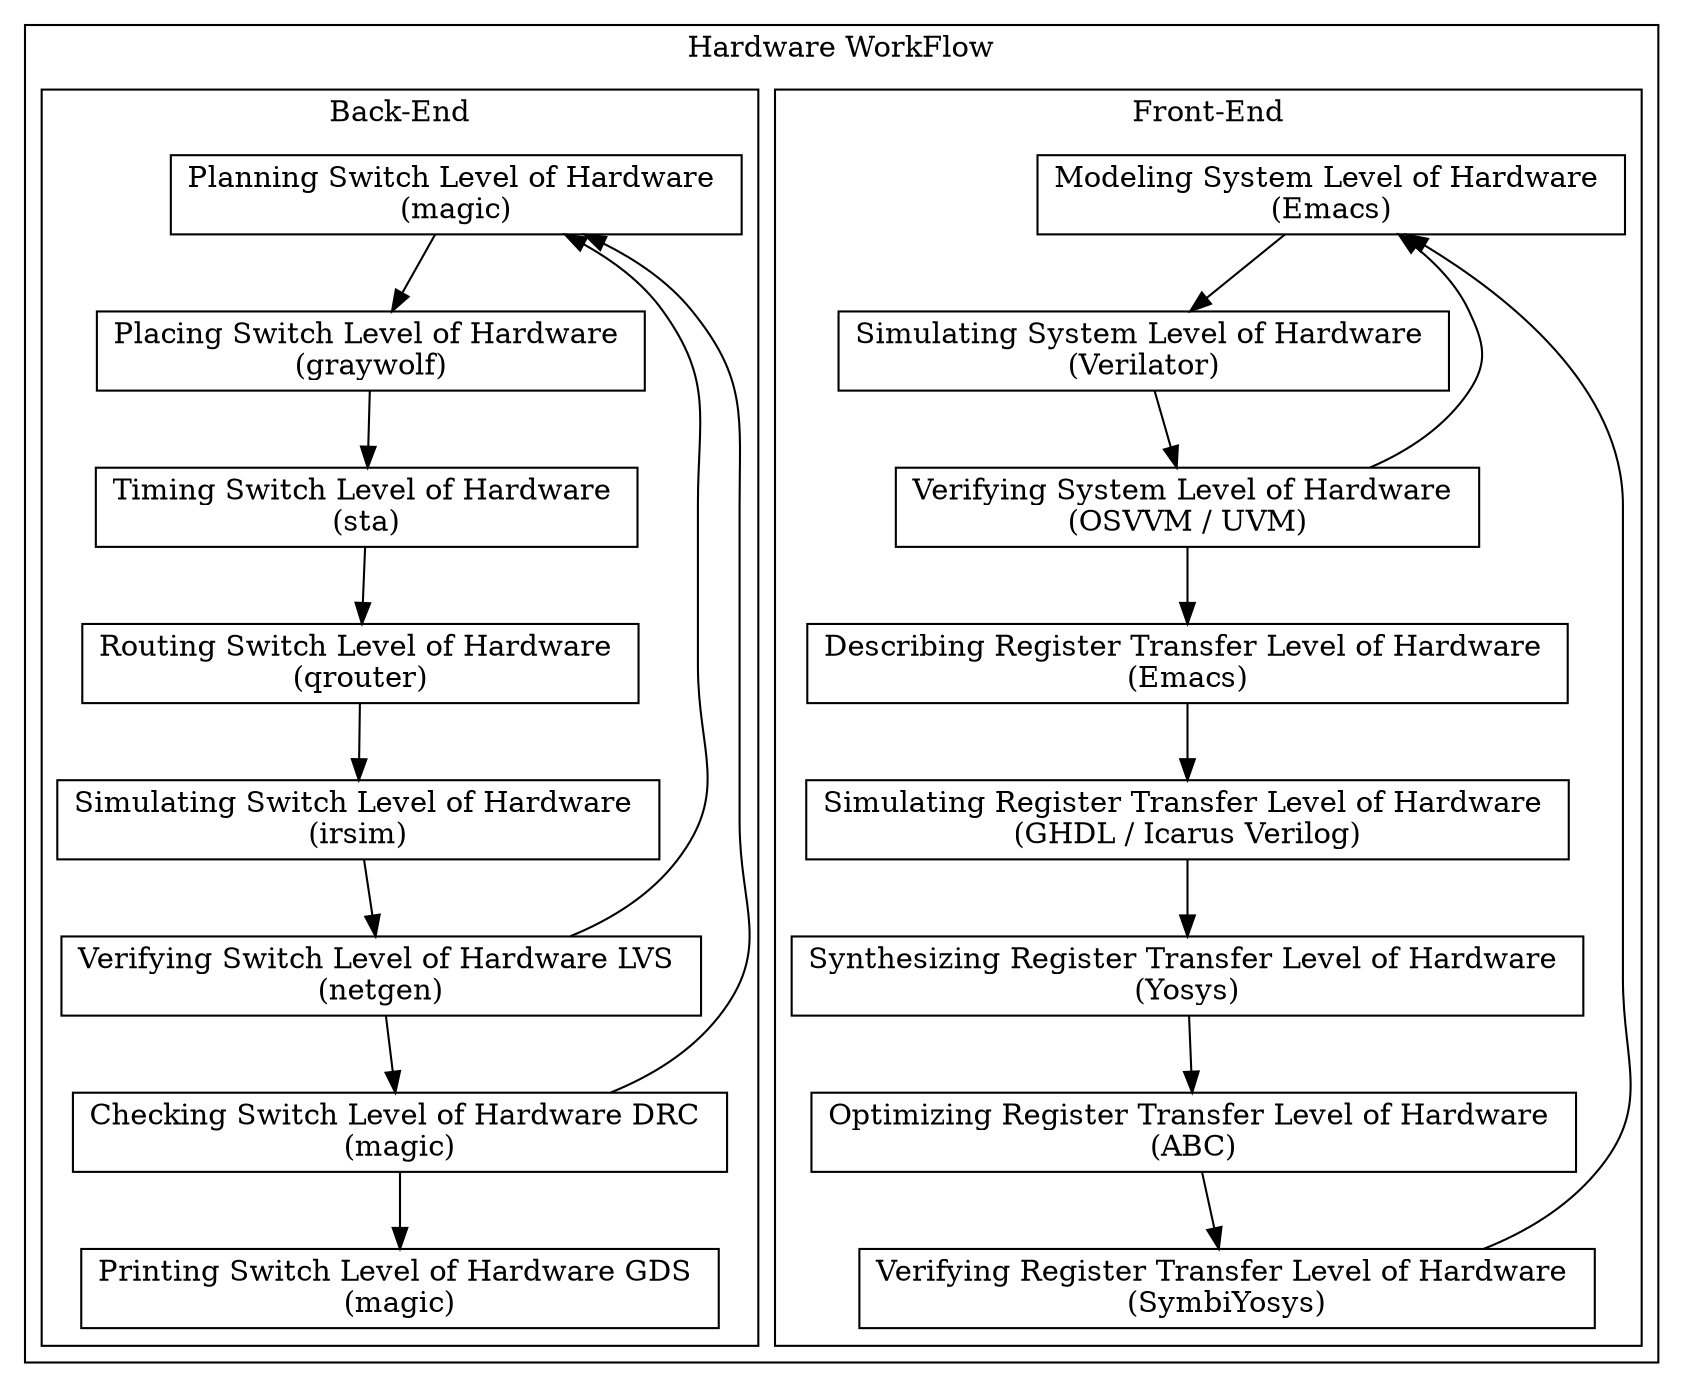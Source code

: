 digraph Project {
  // Introduction
  node[shape=record];

  // Blocks
  subgraph "cluster HardwareWorkFlow" { label = "Hardware WorkFlow";
    subgraph "cluster FrontEnd" { label = "Front-End";
      Modeling_SLH[label="Modeling System Level of Hardware \n(Emacs)"];
      Simulating_SLH[label="Simulating System Level of Hardware \n(Verilator)"];
      Verifying_SLH[label="Verifying System Level of Hardware \n(OSVVM / UVM)"];
      Describing_RTL[label="Describing Register Transfer Level of Hardware \n(Emacs)"];
      Simulating_RTL[label="Simulating Register Transfer Level of Hardware \n(GHDL / Icarus Verilog)"];
      Synthesizing_RTL[label="Synthesizing Register Transfer Level of Hardware \n(Yosys)"];
      Optimizing_RTL[label="Optimizing Register Transfer Level of Hardware \n(ABC)"];
      Verifying_RTL[label="Verifying Register Transfer Level of Hardware \n(SymbiYosys)"];
    }

    subgraph "cluster BackEnd" { label = "Back-End";
      Planning_SLH[label="Planning Switch Level of Hardware \n(magic)"];
      Placing_SLH[label="Placing Switch Level of Hardware \n(graywolf)"];
      Timing_SLH[label="Timing Switch Level of Hardware \n(sta)"];
      Routing_SLH[label="Routing Switch Level of Hardware \n(qrouter)"];
      Simulating_WLH[label="Simulating Switch Level of Hardware \n(irsim)"];
      Verifying_LVS[label="Verifying Switch Level of Hardware LVS \n(netgen)"];
      Checking_DRC[label="Checking Switch Level of Hardware DRC \n(magic)"];
      Printing_GDS[label="Printing Switch Level of Hardware GDS \n(magic)"];
    }
  }

  // Sequence
  Modeling_SLH -> Simulating_SLH;
  Simulating_SLH -> Verifying_SLH;
  Verifying_SLH -> Describing_RTL;
  Describing_RTL -> Simulating_RTL;
  Simulating_RTL -> Synthesizing_RTL;
  Synthesizing_RTL -> Optimizing_RTL;
  Optimizing_RTL -> Verifying_RTL;

  Planning_SLH -> Placing_SLH;
  Placing_SLH -> Timing_SLH;
  Timing_SLH -> Routing_SLH;
  Routing_SLH -> Simulating_WLH;
  Simulating_WLH -> Verifying_LVS;
  Verifying_LVS -> Checking_DRC;
  Checking_DRC -> Printing_GDS;

  // Feedback
  Verifying_SLH -> Modeling_SLH;
  Verifying_RTL -> Modeling_SLH;

  Verifying_LVS -> Planning_SLH;
  Checking_DRC -> Planning_SLH;
}
